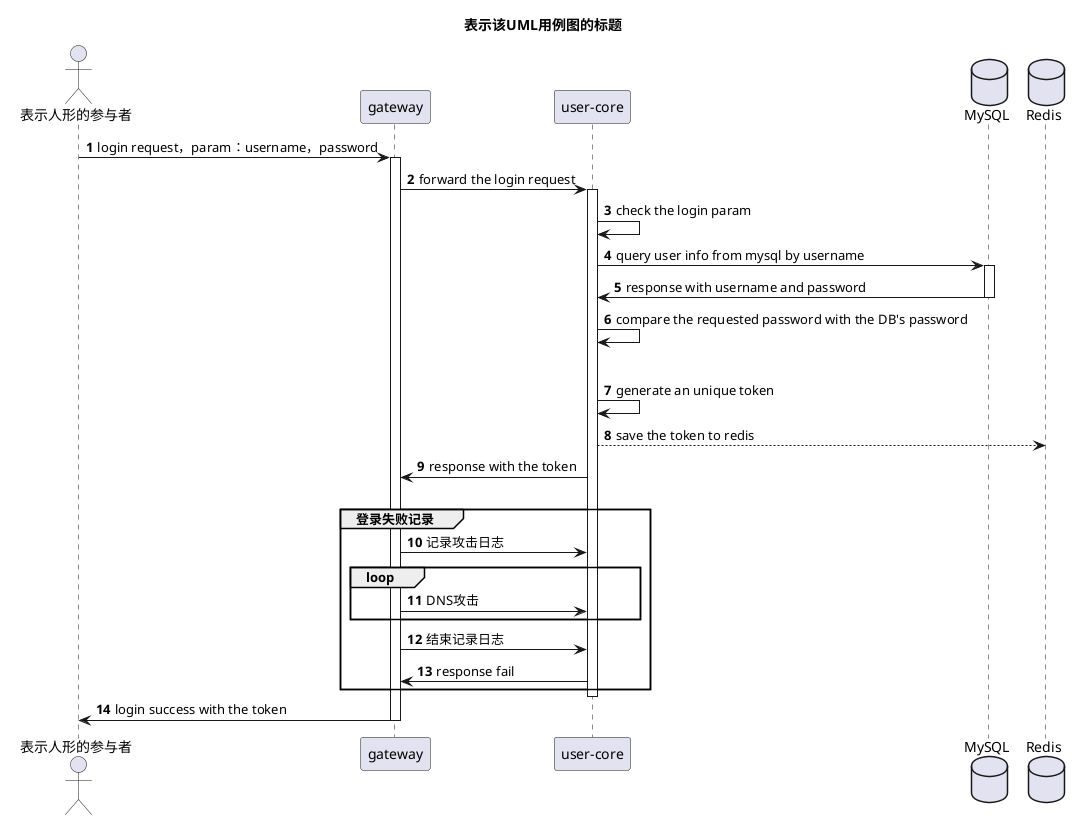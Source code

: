 /**
 */
@startuml
title 表示该UML用例图的标题
actor 表示人形的参与者 as user

participant "gateway" as gateway
participant "user-core" as userCore
database "MySQL" as mysql
database "Redis" as redis

autonumber
user-> gateway:login request，param：username，password
activate gateway
gateway-> userCore:forward the login request
activate userCore
userCore-> userCore :check the login param
userCore-> mysql:query user info from mysql by username
activate mysql
mysql-> userCore:response with username and password
deactivate mysql
userCore->userCore:compare the requested password with the DB's password
alt 登录成功
    userCore-> userCore: generate an unique token
    userCore--> redis: save the token to redis
    userCore-> gateway: response with the token
else 某种失败情况

    group 登录失败记录
    gateway-> userCore: 记录攻击日志
        loop
          gateway-> userCore: DNS攻击
        end
    gateway-> userCore: 结束记录日志
    userCore-> gateway: response fail
    end
deactivate userCore
gateway-> user: login success with the token
deactivate gateway
@enduml